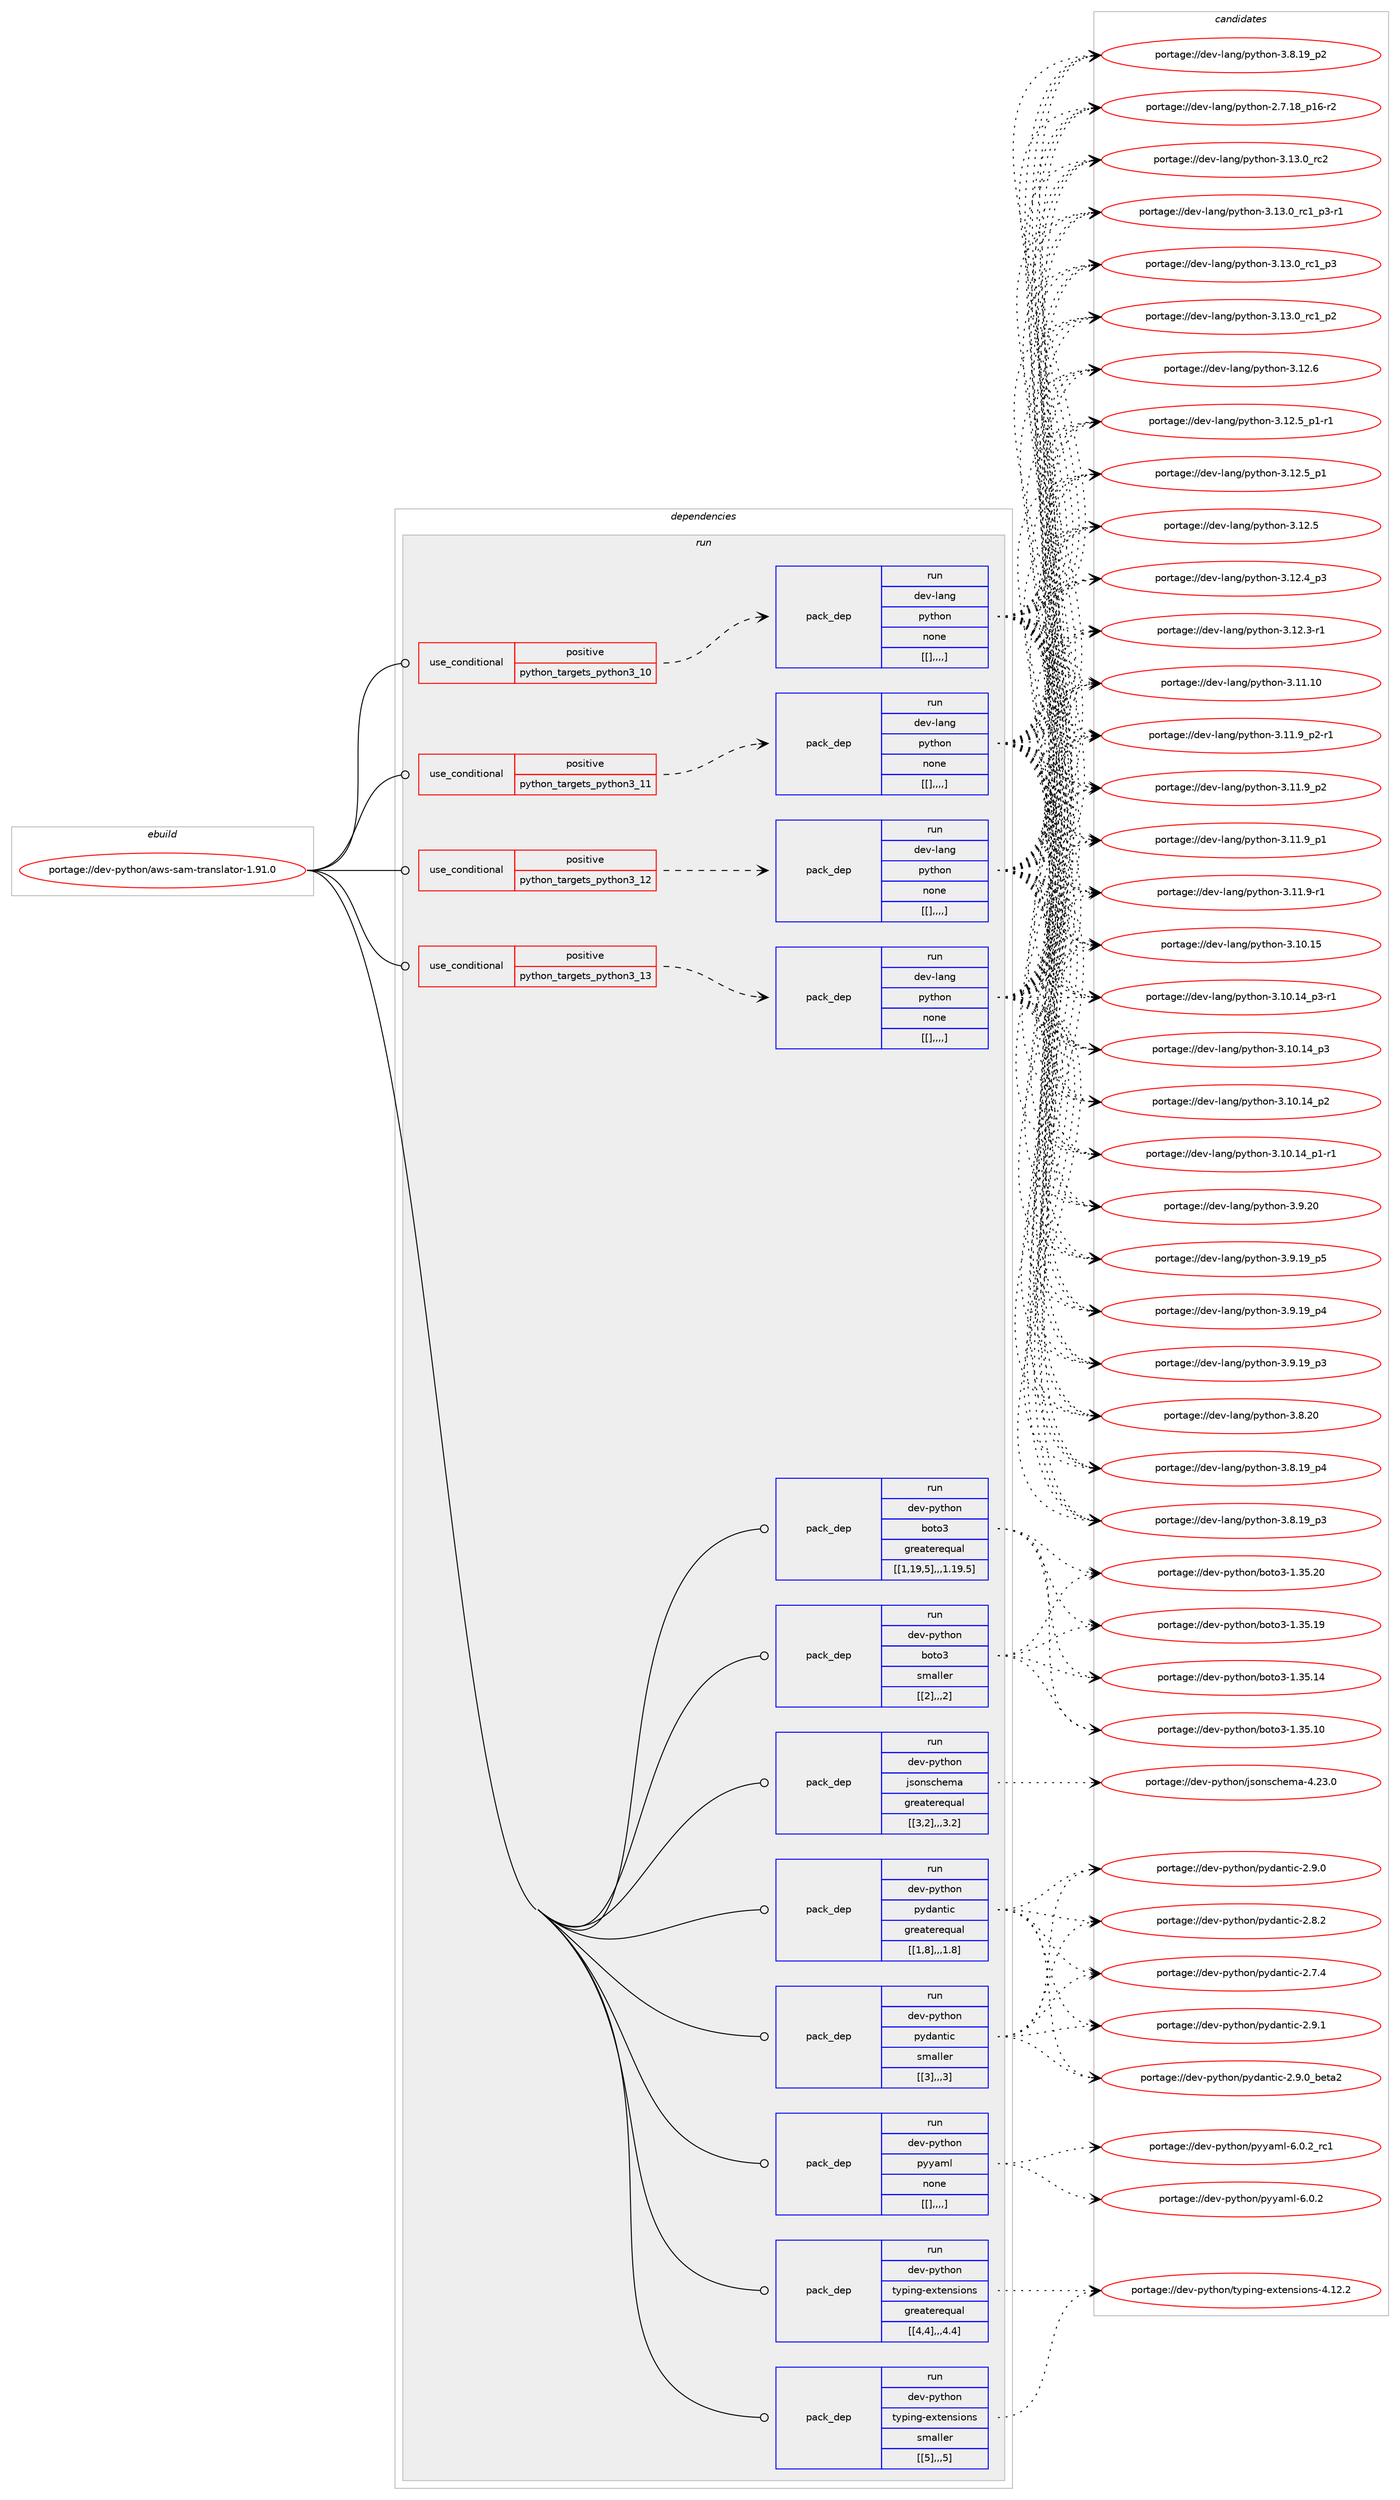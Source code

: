 digraph prolog {

# *************
# Graph options
# *************

newrank=true;
concentrate=true;
compound=true;
graph [rankdir=LR,fontname=Helvetica,fontsize=10,ranksep=1.5];#, ranksep=2.5, nodesep=0.2];
edge  [arrowhead=vee];
node  [fontname=Helvetica,fontsize=10];

# **********
# The ebuild
# **********

subgraph cluster_leftcol {
color=gray;
label=<<i>ebuild</i>>;
id [label="portage://dev-python/aws-sam-translator-1.91.0", color=red, width=4, href="../dev-python/aws-sam-translator-1.91.0.svg"];
}

# ****************
# The dependencies
# ****************

subgraph cluster_midcol {
color=gray;
label=<<i>dependencies</i>>;
subgraph cluster_compile {
fillcolor="#eeeeee";
style=filled;
label=<<i>compile</i>>;
}
subgraph cluster_compileandrun {
fillcolor="#eeeeee";
style=filled;
label=<<i>compile and run</i>>;
}
subgraph cluster_run {
fillcolor="#eeeeee";
style=filled;
label=<<i>run</i>>;
subgraph cond31750 {
dependency143404 [label=<<TABLE BORDER="0" CELLBORDER="1" CELLSPACING="0" CELLPADDING="4"><TR><TD ROWSPAN="3" CELLPADDING="10">use_conditional</TD></TR><TR><TD>positive</TD></TR><TR><TD>python_targets_python3_10</TD></TR></TABLE>>, shape=none, color=red];
subgraph pack110441 {
dependency143405 [label=<<TABLE BORDER="0" CELLBORDER="1" CELLSPACING="0" CELLPADDING="4" WIDTH="220"><TR><TD ROWSPAN="6" CELLPADDING="30">pack_dep</TD></TR><TR><TD WIDTH="110">run</TD></TR><TR><TD>dev-lang</TD></TR><TR><TD>python</TD></TR><TR><TD>none</TD></TR><TR><TD>[[],,,,]</TD></TR></TABLE>>, shape=none, color=blue];
}
dependency143404:e -> dependency143405:w [weight=20,style="dashed",arrowhead="vee"];
}
id:e -> dependency143404:w [weight=20,style="solid",arrowhead="odot"];
subgraph cond31751 {
dependency143406 [label=<<TABLE BORDER="0" CELLBORDER="1" CELLSPACING="0" CELLPADDING="4"><TR><TD ROWSPAN="3" CELLPADDING="10">use_conditional</TD></TR><TR><TD>positive</TD></TR><TR><TD>python_targets_python3_11</TD></TR></TABLE>>, shape=none, color=red];
subgraph pack110442 {
dependency143407 [label=<<TABLE BORDER="0" CELLBORDER="1" CELLSPACING="0" CELLPADDING="4" WIDTH="220"><TR><TD ROWSPAN="6" CELLPADDING="30">pack_dep</TD></TR><TR><TD WIDTH="110">run</TD></TR><TR><TD>dev-lang</TD></TR><TR><TD>python</TD></TR><TR><TD>none</TD></TR><TR><TD>[[],,,,]</TD></TR></TABLE>>, shape=none, color=blue];
}
dependency143406:e -> dependency143407:w [weight=20,style="dashed",arrowhead="vee"];
}
id:e -> dependency143406:w [weight=20,style="solid",arrowhead="odot"];
subgraph cond31752 {
dependency143408 [label=<<TABLE BORDER="0" CELLBORDER="1" CELLSPACING="0" CELLPADDING="4"><TR><TD ROWSPAN="3" CELLPADDING="10">use_conditional</TD></TR><TR><TD>positive</TD></TR><TR><TD>python_targets_python3_12</TD></TR></TABLE>>, shape=none, color=red];
subgraph pack110443 {
dependency143409 [label=<<TABLE BORDER="0" CELLBORDER="1" CELLSPACING="0" CELLPADDING="4" WIDTH="220"><TR><TD ROWSPAN="6" CELLPADDING="30">pack_dep</TD></TR><TR><TD WIDTH="110">run</TD></TR><TR><TD>dev-lang</TD></TR><TR><TD>python</TD></TR><TR><TD>none</TD></TR><TR><TD>[[],,,,]</TD></TR></TABLE>>, shape=none, color=blue];
}
dependency143408:e -> dependency143409:w [weight=20,style="dashed",arrowhead="vee"];
}
id:e -> dependency143408:w [weight=20,style="solid",arrowhead="odot"];
subgraph cond31753 {
dependency143410 [label=<<TABLE BORDER="0" CELLBORDER="1" CELLSPACING="0" CELLPADDING="4"><TR><TD ROWSPAN="3" CELLPADDING="10">use_conditional</TD></TR><TR><TD>positive</TD></TR><TR><TD>python_targets_python3_13</TD></TR></TABLE>>, shape=none, color=red];
subgraph pack110444 {
dependency143411 [label=<<TABLE BORDER="0" CELLBORDER="1" CELLSPACING="0" CELLPADDING="4" WIDTH="220"><TR><TD ROWSPAN="6" CELLPADDING="30">pack_dep</TD></TR><TR><TD WIDTH="110">run</TD></TR><TR><TD>dev-lang</TD></TR><TR><TD>python</TD></TR><TR><TD>none</TD></TR><TR><TD>[[],,,,]</TD></TR></TABLE>>, shape=none, color=blue];
}
dependency143410:e -> dependency143411:w [weight=20,style="dashed",arrowhead="vee"];
}
id:e -> dependency143410:w [weight=20,style="solid",arrowhead="odot"];
subgraph pack110445 {
dependency143412 [label=<<TABLE BORDER="0" CELLBORDER="1" CELLSPACING="0" CELLPADDING="4" WIDTH="220"><TR><TD ROWSPAN="6" CELLPADDING="30">pack_dep</TD></TR><TR><TD WIDTH="110">run</TD></TR><TR><TD>dev-python</TD></TR><TR><TD>boto3</TD></TR><TR><TD>greaterequal</TD></TR><TR><TD>[[1,19,5],,,1.19.5]</TD></TR></TABLE>>, shape=none, color=blue];
}
id:e -> dependency143412:w [weight=20,style="solid",arrowhead="odot"];
subgraph pack110446 {
dependency143413 [label=<<TABLE BORDER="0" CELLBORDER="1" CELLSPACING="0" CELLPADDING="4" WIDTH="220"><TR><TD ROWSPAN="6" CELLPADDING="30">pack_dep</TD></TR><TR><TD WIDTH="110">run</TD></TR><TR><TD>dev-python</TD></TR><TR><TD>boto3</TD></TR><TR><TD>smaller</TD></TR><TR><TD>[[2],,,2]</TD></TR></TABLE>>, shape=none, color=blue];
}
id:e -> dependency143413:w [weight=20,style="solid",arrowhead="odot"];
subgraph pack110447 {
dependency143414 [label=<<TABLE BORDER="0" CELLBORDER="1" CELLSPACING="0" CELLPADDING="4" WIDTH="220"><TR><TD ROWSPAN="6" CELLPADDING="30">pack_dep</TD></TR><TR><TD WIDTH="110">run</TD></TR><TR><TD>dev-python</TD></TR><TR><TD>jsonschema</TD></TR><TR><TD>greaterequal</TD></TR><TR><TD>[[3,2],,,3.2]</TD></TR></TABLE>>, shape=none, color=blue];
}
id:e -> dependency143414:w [weight=20,style="solid",arrowhead="odot"];
subgraph pack110448 {
dependency143415 [label=<<TABLE BORDER="0" CELLBORDER="1" CELLSPACING="0" CELLPADDING="4" WIDTH="220"><TR><TD ROWSPAN="6" CELLPADDING="30">pack_dep</TD></TR><TR><TD WIDTH="110">run</TD></TR><TR><TD>dev-python</TD></TR><TR><TD>pydantic</TD></TR><TR><TD>greaterequal</TD></TR><TR><TD>[[1,8],,,1.8]</TD></TR></TABLE>>, shape=none, color=blue];
}
id:e -> dependency143415:w [weight=20,style="solid",arrowhead="odot"];
subgraph pack110449 {
dependency143416 [label=<<TABLE BORDER="0" CELLBORDER="1" CELLSPACING="0" CELLPADDING="4" WIDTH="220"><TR><TD ROWSPAN="6" CELLPADDING="30">pack_dep</TD></TR><TR><TD WIDTH="110">run</TD></TR><TR><TD>dev-python</TD></TR><TR><TD>pydantic</TD></TR><TR><TD>smaller</TD></TR><TR><TD>[[3],,,3]</TD></TR></TABLE>>, shape=none, color=blue];
}
id:e -> dependency143416:w [weight=20,style="solid",arrowhead="odot"];
subgraph pack110450 {
dependency143417 [label=<<TABLE BORDER="0" CELLBORDER="1" CELLSPACING="0" CELLPADDING="4" WIDTH="220"><TR><TD ROWSPAN="6" CELLPADDING="30">pack_dep</TD></TR><TR><TD WIDTH="110">run</TD></TR><TR><TD>dev-python</TD></TR><TR><TD>pyyaml</TD></TR><TR><TD>none</TD></TR><TR><TD>[[],,,,]</TD></TR></TABLE>>, shape=none, color=blue];
}
id:e -> dependency143417:w [weight=20,style="solid",arrowhead="odot"];
subgraph pack110451 {
dependency143418 [label=<<TABLE BORDER="0" CELLBORDER="1" CELLSPACING="0" CELLPADDING="4" WIDTH="220"><TR><TD ROWSPAN="6" CELLPADDING="30">pack_dep</TD></TR><TR><TD WIDTH="110">run</TD></TR><TR><TD>dev-python</TD></TR><TR><TD>typing-extensions</TD></TR><TR><TD>greaterequal</TD></TR><TR><TD>[[4,4],,,4.4]</TD></TR></TABLE>>, shape=none, color=blue];
}
id:e -> dependency143418:w [weight=20,style="solid",arrowhead="odot"];
subgraph pack110452 {
dependency143419 [label=<<TABLE BORDER="0" CELLBORDER="1" CELLSPACING="0" CELLPADDING="4" WIDTH="220"><TR><TD ROWSPAN="6" CELLPADDING="30">pack_dep</TD></TR><TR><TD WIDTH="110">run</TD></TR><TR><TD>dev-python</TD></TR><TR><TD>typing-extensions</TD></TR><TR><TD>smaller</TD></TR><TR><TD>[[5],,,5]</TD></TR></TABLE>>, shape=none, color=blue];
}
id:e -> dependency143419:w [weight=20,style="solid",arrowhead="odot"];
}
}

# **************
# The candidates
# **************

subgraph cluster_choices {
rank=same;
color=gray;
label=<<i>candidates</i>>;

subgraph choice110441 {
color=black;
nodesep=1;
choice10010111845108971101034711212111610411111045514649514648951149950 [label="portage://dev-lang/python-3.13.0_rc2", color=red, width=4,href="../dev-lang/python-3.13.0_rc2.svg"];
choice1001011184510897110103471121211161041111104551464951464895114994995112514511449 [label="portage://dev-lang/python-3.13.0_rc1_p3-r1", color=red, width=4,href="../dev-lang/python-3.13.0_rc1_p3-r1.svg"];
choice100101118451089711010347112121116104111110455146495146489511499499511251 [label="portage://dev-lang/python-3.13.0_rc1_p3", color=red, width=4,href="../dev-lang/python-3.13.0_rc1_p3.svg"];
choice100101118451089711010347112121116104111110455146495146489511499499511250 [label="portage://dev-lang/python-3.13.0_rc1_p2", color=red, width=4,href="../dev-lang/python-3.13.0_rc1_p2.svg"];
choice10010111845108971101034711212111610411111045514649504654 [label="portage://dev-lang/python-3.12.6", color=red, width=4,href="../dev-lang/python-3.12.6.svg"];
choice1001011184510897110103471121211161041111104551464950465395112494511449 [label="portage://dev-lang/python-3.12.5_p1-r1", color=red, width=4,href="../dev-lang/python-3.12.5_p1-r1.svg"];
choice100101118451089711010347112121116104111110455146495046539511249 [label="portage://dev-lang/python-3.12.5_p1", color=red, width=4,href="../dev-lang/python-3.12.5_p1.svg"];
choice10010111845108971101034711212111610411111045514649504653 [label="portage://dev-lang/python-3.12.5", color=red, width=4,href="../dev-lang/python-3.12.5.svg"];
choice100101118451089711010347112121116104111110455146495046529511251 [label="portage://dev-lang/python-3.12.4_p3", color=red, width=4,href="../dev-lang/python-3.12.4_p3.svg"];
choice100101118451089711010347112121116104111110455146495046514511449 [label="portage://dev-lang/python-3.12.3-r1", color=red, width=4,href="../dev-lang/python-3.12.3-r1.svg"];
choice1001011184510897110103471121211161041111104551464949464948 [label="portage://dev-lang/python-3.11.10", color=red, width=4,href="../dev-lang/python-3.11.10.svg"];
choice1001011184510897110103471121211161041111104551464949465795112504511449 [label="portage://dev-lang/python-3.11.9_p2-r1", color=red, width=4,href="../dev-lang/python-3.11.9_p2-r1.svg"];
choice100101118451089711010347112121116104111110455146494946579511250 [label="portage://dev-lang/python-3.11.9_p2", color=red, width=4,href="../dev-lang/python-3.11.9_p2.svg"];
choice100101118451089711010347112121116104111110455146494946579511249 [label="portage://dev-lang/python-3.11.9_p1", color=red, width=4,href="../dev-lang/python-3.11.9_p1.svg"];
choice100101118451089711010347112121116104111110455146494946574511449 [label="portage://dev-lang/python-3.11.9-r1", color=red, width=4,href="../dev-lang/python-3.11.9-r1.svg"];
choice1001011184510897110103471121211161041111104551464948464953 [label="portage://dev-lang/python-3.10.15", color=red, width=4,href="../dev-lang/python-3.10.15.svg"];
choice100101118451089711010347112121116104111110455146494846495295112514511449 [label="portage://dev-lang/python-3.10.14_p3-r1", color=red, width=4,href="../dev-lang/python-3.10.14_p3-r1.svg"];
choice10010111845108971101034711212111610411111045514649484649529511251 [label="portage://dev-lang/python-3.10.14_p3", color=red, width=4,href="../dev-lang/python-3.10.14_p3.svg"];
choice10010111845108971101034711212111610411111045514649484649529511250 [label="portage://dev-lang/python-3.10.14_p2", color=red, width=4,href="../dev-lang/python-3.10.14_p2.svg"];
choice100101118451089711010347112121116104111110455146494846495295112494511449 [label="portage://dev-lang/python-3.10.14_p1-r1", color=red, width=4,href="../dev-lang/python-3.10.14_p1-r1.svg"];
choice10010111845108971101034711212111610411111045514657465048 [label="portage://dev-lang/python-3.9.20", color=red, width=4,href="../dev-lang/python-3.9.20.svg"];
choice100101118451089711010347112121116104111110455146574649579511253 [label="portage://dev-lang/python-3.9.19_p5", color=red, width=4,href="../dev-lang/python-3.9.19_p5.svg"];
choice100101118451089711010347112121116104111110455146574649579511252 [label="portage://dev-lang/python-3.9.19_p4", color=red, width=4,href="../dev-lang/python-3.9.19_p4.svg"];
choice100101118451089711010347112121116104111110455146574649579511251 [label="portage://dev-lang/python-3.9.19_p3", color=red, width=4,href="../dev-lang/python-3.9.19_p3.svg"];
choice10010111845108971101034711212111610411111045514656465048 [label="portage://dev-lang/python-3.8.20", color=red, width=4,href="../dev-lang/python-3.8.20.svg"];
choice100101118451089711010347112121116104111110455146564649579511252 [label="portage://dev-lang/python-3.8.19_p4", color=red, width=4,href="../dev-lang/python-3.8.19_p4.svg"];
choice100101118451089711010347112121116104111110455146564649579511251 [label="portage://dev-lang/python-3.8.19_p3", color=red, width=4,href="../dev-lang/python-3.8.19_p3.svg"];
choice100101118451089711010347112121116104111110455146564649579511250 [label="portage://dev-lang/python-3.8.19_p2", color=red, width=4,href="../dev-lang/python-3.8.19_p2.svg"];
choice100101118451089711010347112121116104111110455046554649569511249544511450 [label="portage://dev-lang/python-2.7.18_p16-r2", color=red, width=4,href="../dev-lang/python-2.7.18_p16-r2.svg"];
dependency143405:e -> choice10010111845108971101034711212111610411111045514649514648951149950:w [style=dotted,weight="100"];
dependency143405:e -> choice1001011184510897110103471121211161041111104551464951464895114994995112514511449:w [style=dotted,weight="100"];
dependency143405:e -> choice100101118451089711010347112121116104111110455146495146489511499499511251:w [style=dotted,weight="100"];
dependency143405:e -> choice100101118451089711010347112121116104111110455146495146489511499499511250:w [style=dotted,weight="100"];
dependency143405:e -> choice10010111845108971101034711212111610411111045514649504654:w [style=dotted,weight="100"];
dependency143405:e -> choice1001011184510897110103471121211161041111104551464950465395112494511449:w [style=dotted,weight="100"];
dependency143405:e -> choice100101118451089711010347112121116104111110455146495046539511249:w [style=dotted,weight="100"];
dependency143405:e -> choice10010111845108971101034711212111610411111045514649504653:w [style=dotted,weight="100"];
dependency143405:e -> choice100101118451089711010347112121116104111110455146495046529511251:w [style=dotted,weight="100"];
dependency143405:e -> choice100101118451089711010347112121116104111110455146495046514511449:w [style=dotted,weight="100"];
dependency143405:e -> choice1001011184510897110103471121211161041111104551464949464948:w [style=dotted,weight="100"];
dependency143405:e -> choice1001011184510897110103471121211161041111104551464949465795112504511449:w [style=dotted,weight="100"];
dependency143405:e -> choice100101118451089711010347112121116104111110455146494946579511250:w [style=dotted,weight="100"];
dependency143405:e -> choice100101118451089711010347112121116104111110455146494946579511249:w [style=dotted,weight="100"];
dependency143405:e -> choice100101118451089711010347112121116104111110455146494946574511449:w [style=dotted,weight="100"];
dependency143405:e -> choice1001011184510897110103471121211161041111104551464948464953:w [style=dotted,weight="100"];
dependency143405:e -> choice100101118451089711010347112121116104111110455146494846495295112514511449:w [style=dotted,weight="100"];
dependency143405:e -> choice10010111845108971101034711212111610411111045514649484649529511251:w [style=dotted,weight="100"];
dependency143405:e -> choice10010111845108971101034711212111610411111045514649484649529511250:w [style=dotted,weight="100"];
dependency143405:e -> choice100101118451089711010347112121116104111110455146494846495295112494511449:w [style=dotted,weight="100"];
dependency143405:e -> choice10010111845108971101034711212111610411111045514657465048:w [style=dotted,weight="100"];
dependency143405:e -> choice100101118451089711010347112121116104111110455146574649579511253:w [style=dotted,weight="100"];
dependency143405:e -> choice100101118451089711010347112121116104111110455146574649579511252:w [style=dotted,weight="100"];
dependency143405:e -> choice100101118451089711010347112121116104111110455146574649579511251:w [style=dotted,weight="100"];
dependency143405:e -> choice10010111845108971101034711212111610411111045514656465048:w [style=dotted,weight="100"];
dependency143405:e -> choice100101118451089711010347112121116104111110455146564649579511252:w [style=dotted,weight="100"];
dependency143405:e -> choice100101118451089711010347112121116104111110455146564649579511251:w [style=dotted,weight="100"];
dependency143405:e -> choice100101118451089711010347112121116104111110455146564649579511250:w [style=dotted,weight="100"];
dependency143405:e -> choice100101118451089711010347112121116104111110455046554649569511249544511450:w [style=dotted,weight="100"];
}
subgraph choice110442 {
color=black;
nodesep=1;
choice10010111845108971101034711212111610411111045514649514648951149950 [label="portage://dev-lang/python-3.13.0_rc2", color=red, width=4,href="../dev-lang/python-3.13.0_rc2.svg"];
choice1001011184510897110103471121211161041111104551464951464895114994995112514511449 [label="portage://dev-lang/python-3.13.0_rc1_p3-r1", color=red, width=4,href="../dev-lang/python-3.13.0_rc1_p3-r1.svg"];
choice100101118451089711010347112121116104111110455146495146489511499499511251 [label="portage://dev-lang/python-3.13.0_rc1_p3", color=red, width=4,href="../dev-lang/python-3.13.0_rc1_p3.svg"];
choice100101118451089711010347112121116104111110455146495146489511499499511250 [label="portage://dev-lang/python-3.13.0_rc1_p2", color=red, width=4,href="../dev-lang/python-3.13.0_rc1_p2.svg"];
choice10010111845108971101034711212111610411111045514649504654 [label="portage://dev-lang/python-3.12.6", color=red, width=4,href="../dev-lang/python-3.12.6.svg"];
choice1001011184510897110103471121211161041111104551464950465395112494511449 [label="portage://dev-lang/python-3.12.5_p1-r1", color=red, width=4,href="../dev-lang/python-3.12.5_p1-r1.svg"];
choice100101118451089711010347112121116104111110455146495046539511249 [label="portage://dev-lang/python-3.12.5_p1", color=red, width=4,href="../dev-lang/python-3.12.5_p1.svg"];
choice10010111845108971101034711212111610411111045514649504653 [label="portage://dev-lang/python-3.12.5", color=red, width=4,href="../dev-lang/python-3.12.5.svg"];
choice100101118451089711010347112121116104111110455146495046529511251 [label="portage://dev-lang/python-3.12.4_p3", color=red, width=4,href="../dev-lang/python-3.12.4_p3.svg"];
choice100101118451089711010347112121116104111110455146495046514511449 [label="portage://dev-lang/python-3.12.3-r1", color=red, width=4,href="../dev-lang/python-3.12.3-r1.svg"];
choice1001011184510897110103471121211161041111104551464949464948 [label="portage://dev-lang/python-3.11.10", color=red, width=4,href="../dev-lang/python-3.11.10.svg"];
choice1001011184510897110103471121211161041111104551464949465795112504511449 [label="portage://dev-lang/python-3.11.9_p2-r1", color=red, width=4,href="../dev-lang/python-3.11.9_p2-r1.svg"];
choice100101118451089711010347112121116104111110455146494946579511250 [label="portage://dev-lang/python-3.11.9_p2", color=red, width=4,href="../dev-lang/python-3.11.9_p2.svg"];
choice100101118451089711010347112121116104111110455146494946579511249 [label="portage://dev-lang/python-3.11.9_p1", color=red, width=4,href="../dev-lang/python-3.11.9_p1.svg"];
choice100101118451089711010347112121116104111110455146494946574511449 [label="portage://dev-lang/python-3.11.9-r1", color=red, width=4,href="../dev-lang/python-3.11.9-r1.svg"];
choice1001011184510897110103471121211161041111104551464948464953 [label="portage://dev-lang/python-3.10.15", color=red, width=4,href="../dev-lang/python-3.10.15.svg"];
choice100101118451089711010347112121116104111110455146494846495295112514511449 [label="portage://dev-lang/python-3.10.14_p3-r1", color=red, width=4,href="../dev-lang/python-3.10.14_p3-r1.svg"];
choice10010111845108971101034711212111610411111045514649484649529511251 [label="portage://dev-lang/python-3.10.14_p3", color=red, width=4,href="../dev-lang/python-3.10.14_p3.svg"];
choice10010111845108971101034711212111610411111045514649484649529511250 [label="portage://dev-lang/python-3.10.14_p2", color=red, width=4,href="../dev-lang/python-3.10.14_p2.svg"];
choice100101118451089711010347112121116104111110455146494846495295112494511449 [label="portage://dev-lang/python-3.10.14_p1-r1", color=red, width=4,href="../dev-lang/python-3.10.14_p1-r1.svg"];
choice10010111845108971101034711212111610411111045514657465048 [label="portage://dev-lang/python-3.9.20", color=red, width=4,href="../dev-lang/python-3.9.20.svg"];
choice100101118451089711010347112121116104111110455146574649579511253 [label="portage://dev-lang/python-3.9.19_p5", color=red, width=4,href="../dev-lang/python-3.9.19_p5.svg"];
choice100101118451089711010347112121116104111110455146574649579511252 [label="portage://dev-lang/python-3.9.19_p4", color=red, width=4,href="../dev-lang/python-3.9.19_p4.svg"];
choice100101118451089711010347112121116104111110455146574649579511251 [label="portage://dev-lang/python-3.9.19_p3", color=red, width=4,href="../dev-lang/python-3.9.19_p3.svg"];
choice10010111845108971101034711212111610411111045514656465048 [label="portage://dev-lang/python-3.8.20", color=red, width=4,href="../dev-lang/python-3.8.20.svg"];
choice100101118451089711010347112121116104111110455146564649579511252 [label="portage://dev-lang/python-3.8.19_p4", color=red, width=4,href="../dev-lang/python-3.8.19_p4.svg"];
choice100101118451089711010347112121116104111110455146564649579511251 [label="portage://dev-lang/python-3.8.19_p3", color=red, width=4,href="../dev-lang/python-3.8.19_p3.svg"];
choice100101118451089711010347112121116104111110455146564649579511250 [label="portage://dev-lang/python-3.8.19_p2", color=red, width=4,href="../dev-lang/python-3.8.19_p2.svg"];
choice100101118451089711010347112121116104111110455046554649569511249544511450 [label="portage://dev-lang/python-2.7.18_p16-r2", color=red, width=4,href="../dev-lang/python-2.7.18_p16-r2.svg"];
dependency143407:e -> choice10010111845108971101034711212111610411111045514649514648951149950:w [style=dotted,weight="100"];
dependency143407:e -> choice1001011184510897110103471121211161041111104551464951464895114994995112514511449:w [style=dotted,weight="100"];
dependency143407:e -> choice100101118451089711010347112121116104111110455146495146489511499499511251:w [style=dotted,weight="100"];
dependency143407:e -> choice100101118451089711010347112121116104111110455146495146489511499499511250:w [style=dotted,weight="100"];
dependency143407:e -> choice10010111845108971101034711212111610411111045514649504654:w [style=dotted,weight="100"];
dependency143407:e -> choice1001011184510897110103471121211161041111104551464950465395112494511449:w [style=dotted,weight="100"];
dependency143407:e -> choice100101118451089711010347112121116104111110455146495046539511249:w [style=dotted,weight="100"];
dependency143407:e -> choice10010111845108971101034711212111610411111045514649504653:w [style=dotted,weight="100"];
dependency143407:e -> choice100101118451089711010347112121116104111110455146495046529511251:w [style=dotted,weight="100"];
dependency143407:e -> choice100101118451089711010347112121116104111110455146495046514511449:w [style=dotted,weight="100"];
dependency143407:e -> choice1001011184510897110103471121211161041111104551464949464948:w [style=dotted,weight="100"];
dependency143407:e -> choice1001011184510897110103471121211161041111104551464949465795112504511449:w [style=dotted,weight="100"];
dependency143407:e -> choice100101118451089711010347112121116104111110455146494946579511250:w [style=dotted,weight="100"];
dependency143407:e -> choice100101118451089711010347112121116104111110455146494946579511249:w [style=dotted,weight="100"];
dependency143407:e -> choice100101118451089711010347112121116104111110455146494946574511449:w [style=dotted,weight="100"];
dependency143407:e -> choice1001011184510897110103471121211161041111104551464948464953:w [style=dotted,weight="100"];
dependency143407:e -> choice100101118451089711010347112121116104111110455146494846495295112514511449:w [style=dotted,weight="100"];
dependency143407:e -> choice10010111845108971101034711212111610411111045514649484649529511251:w [style=dotted,weight="100"];
dependency143407:e -> choice10010111845108971101034711212111610411111045514649484649529511250:w [style=dotted,weight="100"];
dependency143407:e -> choice100101118451089711010347112121116104111110455146494846495295112494511449:w [style=dotted,weight="100"];
dependency143407:e -> choice10010111845108971101034711212111610411111045514657465048:w [style=dotted,weight="100"];
dependency143407:e -> choice100101118451089711010347112121116104111110455146574649579511253:w [style=dotted,weight="100"];
dependency143407:e -> choice100101118451089711010347112121116104111110455146574649579511252:w [style=dotted,weight="100"];
dependency143407:e -> choice100101118451089711010347112121116104111110455146574649579511251:w [style=dotted,weight="100"];
dependency143407:e -> choice10010111845108971101034711212111610411111045514656465048:w [style=dotted,weight="100"];
dependency143407:e -> choice100101118451089711010347112121116104111110455146564649579511252:w [style=dotted,weight="100"];
dependency143407:e -> choice100101118451089711010347112121116104111110455146564649579511251:w [style=dotted,weight="100"];
dependency143407:e -> choice100101118451089711010347112121116104111110455146564649579511250:w [style=dotted,weight="100"];
dependency143407:e -> choice100101118451089711010347112121116104111110455046554649569511249544511450:w [style=dotted,weight="100"];
}
subgraph choice110443 {
color=black;
nodesep=1;
choice10010111845108971101034711212111610411111045514649514648951149950 [label="portage://dev-lang/python-3.13.0_rc2", color=red, width=4,href="../dev-lang/python-3.13.0_rc2.svg"];
choice1001011184510897110103471121211161041111104551464951464895114994995112514511449 [label="portage://dev-lang/python-3.13.0_rc1_p3-r1", color=red, width=4,href="../dev-lang/python-3.13.0_rc1_p3-r1.svg"];
choice100101118451089711010347112121116104111110455146495146489511499499511251 [label="portage://dev-lang/python-3.13.0_rc1_p3", color=red, width=4,href="../dev-lang/python-3.13.0_rc1_p3.svg"];
choice100101118451089711010347112121116104111110455146495146489511499499511250 [label="portage://dev-lang/python-3.13.0_rc1_p2", color=red, width=4,href="../dev-lang/python-3.13.0_rc1_p2.svg"];
choice10010111845108971101034711212111610411111045514649504654 [label="portage://dev-lang/python-3.12.6", color=red, width=4,href="../dev-lang/python-3.12.6.svg"];
choice1001011184510897110103471121211161041111104551464950465395112494511449 [label="portage://dev-lang/python-3.12.5_p1-r1", color=red, width=4,href="../dev-lang/python-3.12.5_p1-r1.svg"];
choice100101118451089711010347112121116104111110455146495046539511249 [label="portage://dev-lang/python-3.12.5_p1", color=red, width=4,href="../dev-lang/python-3.12.5_p1.svg"];
choice10010111845108971101034711212111610411111045514649504653 [label="portage://dev-lang/python-3.12.5", color=red, width=4,href="../dev-lang/python-3.12.5.svg"];
choice100101118451089711010347112121116104111110455146495046529511251 [label="portage://dev-lang/python-3.12.4_p3", color=red, width=4,href="../dev-lang/python-3.12.4_p3.svg"];
choice100101118451089711010347112121116104111110455146495046514511449 [label="portage://dev-lang/python-3.12.3-r1", color=red, width=4,href="../dev-lang/python-3.12.3-r1.svg"];
choice1001011184510897110103471121211161041111104551464949464948 [label="portage://dev-lang/python-3.11.10", color=red, width=4,href="../dev-lang/python-3.11.10.svg"];
choice1001011184510897110103471121211161041111104551464949465795112504511449 [label="portage://dev-lang/python-3.11.9_p2-r1", color=red, width=4,href="../dev-lang/python-3.11.9_p2-r1.svg"];
choice100101118451089711010347112121116104111110455146494946579511250 [label="portage://dev-lang/python-3.11.9_p2", color=red, width=4,href="../dev-lang/python-3.11.9_p2.svg"];
choice100101118451089711010347112121116104111110455146494946579511249 [label="portage://dev-lang/python-3.11.9_p1", color=red, width=4,href="../dev-lang/python-3.11.9_p1.svg"];
choice100101118451089711010347112121116104111110455146494946574511449 [label="portage://dev-lang/python-3.11.9-r1", color=red, width=4,href="../dev-lang/python-3.11.9-r1.svg"];
choice1001011184510897110103471121211161041111104551464948464953 [label="portage://dev-lang/python-3.10.15", color=red, width=4,href="../dev-lang/python-3.10.15.svg"];
choice100101118451089711010347112121116104111110455146494846495295112514511449 [label="portage://dev-lang/python-3.10.14_p3-r1", color=red, width=4,href="../dev-lang/python-3.10.14_p3-r1.svg"];
choice10010111845108971101034711212111610411111045514649484649529511251 [label="portage://dev-lang/python-3.10.14_p3", color=red, width=4,href="../dev-lang/python-3.10.14_p3.svg"];
choice10010111845108971101034711212111610411111045514649484649529511250 [label="portage://dev-lang/python-3.10.14_p2", color=red, width=4,href="../dev-lang/python-3.10.14_p2.svg"];
choice100101118451089711010347112121116104111110455146494846495295112494511449 [label="portage://dev-lang/python-3.10.14_p1-r1", color=red, width=4,href="../dev-lang/python-3.10.14_p1-r1.svg"];
choice10010111845108971101034711212111610411111045514657465048 [label="portage://dev-lang/python-3.9.20", color=red, width=4,href="../dev-lang/python-3.9.20.svg"];
choice100101118451089711010347112121116104111110455146574649579511253 [label="portage://dev-lang/python-3.9.19_p5", color=red, width=4,href="../dev-lang/python-3.9.19_p5.svg"];
choice100101118451089711010347112121116104111110455146574649579511252 [label="portage://dev-lang/python-3.9.19_p4", color=red, width=4,href="../dev-lang/python-3.9.19_p4.svg"];
choice100101118451089711010347112121116104111110455146574649579511251 [label="portage://dev-lang/python-3.9.19_p3", color=red, width=4,href="../dev-lang/python-3.9.19_p3.svg"];
choice10010111845108971101034711212111610411111045514656465048 [label="portage://dev-lang/python-3.8.20", color=red, width=4,href="../dev-lang/python-3.8.20.svg"];
choice100101118451089711010347112121116104111110455146564649579511252 [label="portage://dev-lang/python-3.8.19_p4", color=red, width=4,href="../dev-lang/python-3.8.19_p4.svg"];
choice100101118451089711010347112121116104111110455146564649579511251 [label="portage://dev-lang/python-3.8.19_p3", color=red, width=4,href="../dev-lang/python-3.8.19_p3.svg"];
choice100101118451089711010347112121116104111110455146564649579511250 [label="portage://dev-lang/python-3.8.19_p2", color=red, width=4,href="../dev-lang/python-3.8.19_p2.svg"];
choice100101118451089711010347112121116104111110455046554649569511249544511450 [label="portage://dev-lang/python-2.7.18_p16-r2", color=red, width=4,href="../dev-lang/python-2.7.18_p16-r2.svg"];
dependency143409:e -> choice10010111845108971101034711212111610411111045514649514648951149950:w [style=dotted,weight="100"];
dependency143409:e -> choice1001011184510897110103471121211161041111104551464951464895114994995112514511449:w [style=dotted,weight="100"];
dependency143409:e -> choice100101118451089711010347112121116104111110455146495146489511499499511251:w [style=dotted,weight="100"];
dependency143409:e -> choice100101118451089711010347112121116104111110455146495146489511499499511250:w [style=dotted,weight="100"];
dependency143409:e -> choice10010111845108971101034711212111610411111045514649504654:w [style=dotted,weight="100"];
dependency143409:e -> choice1001011184510897110103471121211161041111104551464950465395112494511449:w [style=dotted,weight="100"];
dependency143409:e -> choice100101118451089711010347112121116104111110455146495046539511249:w [style=dotted,weight="100"];
dependency143409:e -> choice10010111845108971101034711212111610411111045514649504653:w [style=dotted,weight="100"];
dependency143409:e -> choice100101118451089711010347112121116104111110455146495046529511251:w [style=dotted,weight="100"];
dependency143409:e -> choice100101118451089711010347112121116104111110455146495046514511449:w [style=dotted,weight="100"];
dependency143409:e -> choice1001011184510897110103471121211161041111104551464949464948:w [style=dotted,weight="100"];
dependency143409:e -> choice1001011184510897110103471121211161041111104551464949465795112504511449:w [style=dotted,weight="100"];
dependency143409:e -> choice100101118451089711010347112121116104111110455146494946579511250:w [style=dotted,weight="100"];
dependency143409:e -> choice100101118451089711010347112121116104111110455146494946579511249:w [style=dotted,weight="100"];
dependency143409:e -> choice100101118451089711010347112121116104111110455146494946574511449:w [style=dotted,weight="100"];
dependency143409:e -> choice1001011184510897110103471121211161041111104551464948464953:w [style=dotted,weight="100"];
dependency143409:e -> choice100101118451089711010347112121116104111110455146494846495295112514511449:w [style=dotted,weight="100"];
dependency143409:e -> choice10010111845108971101034711212111610411111045514649484649529511251:w [style=dotted,weight="100"];
dependency143409:e -> choice10010111845108971101034711212111610411111045514649484649529511250:w [style=dotted,weight="100"];
dependency143409:e -> choice100101118451089711010347112121116104111110455146494846495295112494511449:w [style=dotted,weight="100"];
dependency143409:e -> choice10010111845108971101034711212111610411111045514657465048:w [style=dotted,weight="100"];
dependency143409:e -> choice100101118451089711010347112121116104111110455146574649579511253:w [style=dotted,weight="100"];
dependency143409:e -> choice100101118451089711010347112121116104111110455146574649579511252:w [style=dotted,weight="100"];
dependency143409:e -> choice100101118451089711010347112121116104111110455146574649579511251:w [style=dotted,weight="100"];
dependency143409:e -> choice10010111845108971101034711212111610411111045514656465048:w [style=dotted,weight="100"];
dependency143409:e -> choice100101118451089711010347112121116104111110455146564649579511252:w [style=dotted,weight="100"];
dependency143409:e -> choice100101118451089711010347112121116104111110455146564649579511251:w [style=dotted,weight="100"];
dependency143409:e -> choice100101118451089711010347112121116104111110455146564649579511250:w [style=dotted,weight="100"];
dependency143409:e -> choice100101118451089711010347112121116104111110455046554649569511249544511450:w [style=dotted,weight="100"];
}
subgraph choice110444 {
color=black;
nodesep=1;
choice10010111845108971101034711212111610411111045514649514648951149950 [label="portage://dev-lang/python-3.13.0_rc2", color=red, width=4,href="../dev-lang/python-3.13.0_rc2.svg"];
choice1001011184510897110103471121211161041111104551464951464895114994995112514511449 [label="portage://dev-lang/python-3.13.0_rc1_p3-r1", color=red, width=4,href="../dev-lang/python-3.13.0_rc1_p3-r1.svg"];
choice100101118451089711010347112121116104111110455146495146489511499499511251 [label="portage://dev-lang/python-3.13.0_rc1_p3", color=red, width=4,href="../dev-lang/python-3.13.0_rc1_p3.svg"];
choice100101118451089711010347112121116104111110455146495146489511499499511250 [label="portage://dev-lang/python-3.13.0_rc1_p2", color=red, width=4,href="../dev-lang/python-3.13.0_rc1_p2.svg"];
choice10010111845108971101034711212111610411111045514649504654 [label="portage://dev-lang/python-3.12.6", color=red, width=4,href="../dev-lang/python-3.12.6.svg"];
choice1001011184510897110103471121211161041111104551464950465395112494511449 [label="portage://dev-lang/python-3.12.5_p1-r1", color=red, width=4,href="../dev-lang/python-3.12.5_p1-r1.svg"];
choice100101118451089711010347112121116104111110455146495046539511249 [label="portage://dev-lang/python-3.12.5_p1", color=red, width=4,href="../dev-lang/python-3.12.5_p1.svg"];
choice10010111845108971101034711212111610411111045514649504653 [label="portage://dev-lang/python-3.12.5", color=red, width=4,href="../dev-lang/python-3.12.5.svg"];
choice100101118451089711010347112121116104111110455146495046529511251 [label="portage://dev-lang/python-3.12.4_p3", color=red, width=4,href="../dev-lang/python-3.12.4_p3.svg"];
choice100101118451089711010347112121116104111110455146495046514511449 [label="portage://dev-lang/python-3.12.3-r1", color=red, width=4,href="../dev-lang/python-3.12.3-r1.svg"];
choice1001011184510897110103471121211161041111104551464949464948 [label="portage://dev-lang/python-3.11.10", color=red, width=4,href="../dev-lang/python-3.11.10.svg"];
choice1001011184510897110103471121211161041111104551464949465795112504511449 [label="portage://dev-lang/python-3.11.9_p2-r1", color=red, width=4,href="../dev-lang/python-3.11.9_p2-r1.svg"];
choice100101118451089711010347112121116104111110455146494946579511250 [label="portage://dev-lang/python-3.11.9_p2", color=red, width=4,href="../dev-lang/python-3.11.9_p2.svg"];
choice100101118451089711010347112121116104111110455146494946579511249 [label="portage://dev-lang/python-3.11.9_p1", color=red, width=4,href="../dev-lang/python-3.11.9_p1.svg"];
choice100101118451089711010347112121116104111110455146494946574511449 [label="portage://dev-lang/python-3.11.9-r1", color=red, width=4,href="../dev-lang/python-3.11.9-r1.svg"];
choice1001011184510897110103471121211161041111104551464948464953 [label="portage://dev-lang/python-3.10.15", color=red, width=4,href="../dev-lang/python-3.10.15.svg"];
choice100101118451089711010347112121116104111110455146494846495295112514511449 [label="portage://dev-lang/python-3.10.14_p3-r1", color=red, width=4,href="../dev-lang/python-3.10.14_p3-r1.svg"];
choice10010111845108971101034711212111610411111045514649484649529511251 [label="portage://dev-lang/python-3.10.14_p3", color=red, width=4,href="../dev-lang/python-3.10.14_p3.svg"];
choice10010111845108971101034711212111610411111045514649484649529511250 [label="portage://dev-lang/python-3.10.14_p2", color=red, width=4,href="../dev-lang/python-3.10.14_p2.svg"];
choice100101118451089711010347112121116104111110455146494846495295112494511449 [label="portage://dev-lang/python-3.10.14_p1-r1", color=red, width=4,href="../dev-lang/python-3.10.14_p1-r1.svg"];
choice10010111845108971101034711212111610411111045514657465048 [label="portage://dev-lang/python-3.9.20", color=red, width=4,href="../dev-lang/python-3.9.20.svg"];
choice100101118451089711010347112121116104111110455146574649579511253 [label="portage://dev-lang/python-3.9.19_p5", color=red, width=4,href="../dev-lang/python-3.9.19_p5.svg"];
choice100101118451089711010347112121116104111110455146574649579511252 [label="portage://dev-lang/python-3.9.19_p4", color=red, width=4,href="../dev-lang/python-3.9.19_p4.svg"];
choice100101118451089711010347112121116104111110455146574649579511251 [label="portage://dev-lang/python-3.9.19_p3", color=red, width=4,href="../dev-lang/python-3.9.19_p3.svg"];
choice10010111845108971101034711212111610411111045514656465048 [label="portage://dev-lang/python-3.8.20", color=red, width=4,href="../dev-lang/python-3.8.20.svg"];
choice100101118451089711010347112121116104111110455146564649579511252 [label="portage://dev-lang/python-3.8.19_p4", color=red, width=4,href="../dev-lang/python-3.8.19_p4.svg"];
choice100101118451089711010347112121116104111110455146564649579511251 [label="portage://dev-lang/python-3.8.19_p3", color=red, width=4,href="../dev-lang/python-3.8.19_p3.svg"];
choice100101118451089711010347112121116104111110455146564649579511250 [label="portage://dev-lang/python-3.8.19_p2", color=red, width=4,href="../dev-lang/python-3.8.19_p2.svg"];
choice100101118451089711010347112121116104111110455046554649569511249544511450 [label="portage://dev-lang/python-2.7.18_p16-r2", color=red, width=4,href="../dev-lang/python-2.7.18_p16-r2.svg"];
dependency143411:e -> choice10010111845108971101034711212111610411111045514649514648951149950:w [style=dotted,weight="100"];
dependency143411:e -> choice1001011184510897110103471121211161041111104551464951464895114994995112514511449:w [style=dotted,weight="100"];
dependency143411:e -> choice100101118451089711010347112121116104111110455146495146489511499499511251:w [style=dotted,weight="100"];
dependency143411:e -> choice100101118451089711010347112121116104111110455146495146489511499499511250:w [style=dotted,weight="100"];
dependency143411:e -> choice10010111845108971101034711212111610411111045514649504654:w [style=dotted,weight="100"];
dependency143411:e -> choice1001011184510897110103471121211161041111104551464950465395112494511449:w [style=dotted,weight="100"];
dependency143411:e -> choice100101118451089711010347112121116104111110455146495046539511249:w [style=dotted,weight="100"];
dependency143411:e -> choice10010111845108971101034711212111610411111045514649504653:w [style=dotted,weight="100"];
dependency143411:e -> choice100101118451089711010347112121116104111110455146495046529511251:w [style=dotted,weight="100"];
dependency143411:e -> choice100101118451089711010347112121116104111110455146495046514511449:w [style=dotted,weight="100"];
dependency143411:e -> choice1001011184510897110103471121211161041111104551464949464948:w [style=dotted,weight="100"];
dependency143411:e -> choice1001011184510897110103471121211161041111104551464949465795112504511449:w [style=dotted,weight="100"];
dependency143411:e -> choice100101118451089711010347112121116104111110455146494946579511250:w [style=dotted,weight="100"];
dependency143411:e -> choice100101118451089711010347112121116104111110455146494946579511249:w [style=dotted,weight="100"];
dependency143411:e -> choice100101118451089711010347112121116104111110455146494946574511449:w [style=dotted,weight="100"];
dependency143411:e -> choice1001011184510897110103471121211161041111104551464948464953:w [style=dotted,weight="100"];
dependency143411:e -> choice100101118451089711010347112121116104111110455146494846495295112514511449:w [style=dotted,weight="100"];
dependency143411:e -> choice10010111845108971101034711212111610411111045514649484649529511251:w [style=dotted,weight="100"];
dependency143411:e -> choice10010111845108971101034711212111610411111045514649484649529511250:w [style=dotted,weight="100"];
dependency143411:e -> choice100101118451089711010347112121116104111110455146494846495295112494511449:w [style=dotted,weight="100"];
dependency143411:e -> choice10010111845108971101034711212111610411111045514657465048:w [style=dotted,weight="100"];
dependency143411:e -> choice100101118451089711010347112121116104111110455146574649579511253:w [style=dotted,weight="100"];
dependency143411:e -> choice100101118451089711010347112121116104111110455146574649579511252:w [style=dotted,weight="100"];
dependency143411:e -> choice100101118451089711010347112121116104111110455146574649579511251:w [style=dotted,weight="100"];
dependency143411:e -> choice10010111845108971101034711212111610411111045514656465048:w [style=dotted,weight="100"];
dependency143411:e -> choice100101118451089711010347112121116104111110455146564649579511252:w [style=dotted,weight="100"];
dependency143411:e -> choice100101118451089711010347112121116104111110455146564649579511251:w [style=dotted,weight="100"];
dependency143411:e -> choice100101118451089711010347112121116104111110455146564649579511250:w [style=dotted,weight="100"];
dependency143411:e -> choice100101118451089711010347112121116104111110455046554649569511249544511450:w [style=dotted,weight="100"];
}
subgraph choice110445 {
color=black;
nodesep=1;
choice100101118451121211161041111104798111116111514549465153465048 [label="portage://dev-python/boto3-1.35.20", color=red, width=4,href="../dev-python/boto3-1.35.20.svg"];
choice100101118451121211161041111104798111116111514549465153464957 [label="portage://dev-python/boto3-1.35.19", color=red, width=4,href="../dev-python/boto3-1.35.19.svg"];
choice100101118451121211161041111104798111116111514549465153464952 [label="portage://dev-python/boto3-1.35.14", color=red, width=4,href="../dev-python/boto3-1.35.14.svg"];
choice100101118451121211161041111104798111116111514549465153464948 [label="portage://dev-python/boto3-1.35.10", color=red, width=4,href="../dev-python/boto3-1.35.10.svg"];
dependency143412:e -> choice100101118451121211161041111104798111116111514549465153465048:w [style=dotted,weight="100"];
dependency143412:e -> choice100101118451121211161041111104798111116111514549465153464957:w [style=dotted,weight="100"];
dependency143412:e -> choice100101118451121211161041111104798111116111514549465153464952:w [style=dotted,weight="100"];
dependency143412:e -> choice100101118451121211161041111104798111116111514549465153464948:w [style=dotted,weight="100"];
}
subgraph choice110446 {
color=black;
nodesep=1;
choice100101118451121211161041111104798111116111514549465153465048 [label="portage://dev-python/boto3-1.35.20", color=red, width=4,href="../dev-python/boto3-1.35.20.svg"];
choice100101118451121211161041111104798111116111514549465153464957 [label="portage://dev-python/boto3-1.35.19", color=red, width=4,href="../dev-python/boto3-1.35.19.svg"];
choice100101118451121211161041111104798111116111514549465153464952 [label="portage://dev-python/boto3-1.35.14", color=red, width=4,href="../dev-python/boto3-1.35.14.svg"];
choice100101118451121211161041111104798111116111514549465153464948 [label="portage://dev-python/boto3-1.35.10", color=red, width=4,href="../dev-python/boto3-1.35.10.svg"];
dependency143413:e -> choice100101118451121211161041111104798111116111514549465153465048:w [style=dotted,weight="100"];
dependency143413:e -> choice100101118451121211161041111104798111116111514549465153464957:w [style=dotted,weight="100"];
dependency143413:e -> choice100101118451121211161041111104798111116111514549465153464952:w [style=dotted,weight="100"];
dependency143413:e -> choice100101118451121211161041111104798111116111514549465153464948:w [style=dotted,weight="100"];
}
subgraph choice110447 {
color=black;
nodesep=1;
choice1001011184511212111610411111047106115111110115991041011099745524650514648 [label="portage://dev-python/jsonschema-4.23.0", color=red, width=4,href="../dev-python/jsonschema-4.23.0.svg"];
dependency143414:e -> choice1001011184511212111610411111047106115111110115991041011099745524650514648:w [style=dotted,weight="100"];
}
subgraph choice110448 {
color=black;
nodesep=1;
choice10010111845112121116104111110471121211009711011610599455046574649 [label="portage://dev-python/pydantic-2.9.1", color=red, width=4,href="../dev-python/pydantic-2.9.1.svg"];
choice1001011184511212111610411111047112121100971101161059945504657464895981011169750 [label="portage://dev-python/pydantic-2.9.0_beta2", color=red, width=4,href="../dev-python/pydantic-2.9.0_beta2.svg"];
choice10010111845112121116104111110471121211009711011610599455046574648 [label="portage://dev-python/pydantic-2.9.0", color=red, width=4,href="../dev-python/pydantic-2.9.0.svg"];
choice10010111845112121116104111110471121211009711011610599455046564650 [label="portage://dev-python/pydantic-2.8.2", color=red, width=4,href="../dev-python/pydantic-2.8.2.svg"];
choice10010111845112121116104111110471121211009711011610599455046554652 [label="portage://dev-python/pydantic-2.7.4", color=red, width=4,href="../dev-python/pydantic-2.7.4.svg"];
dependency143415:e -> choice10010111845112121116104111110471121211009711011610599455046574649:w [style=dotted,weight="100"];
dependency143415:e -> choice1001011184511212111610411111047112121100971101161059945504657464895981011169750:w [style=dotted,weight="100"];
dependency143415:e -> choice10010111845112121116104111110471121211009711011610599455046574648:w [style=dotted,weight="100"];
dependency143415:e -> choice10010111845112121116104111110471121211009711011610599455046564650:w [style=dotted,weight="100"];
dependency143415:e -> choice10010111845112121116104111110471121211009711011610599455046554652:w [style=dotted,weight="100"];
}
subgraph choice110449 {
color=black;
nodesep=1;
choice10010111845112121116104111110471121211009711011610599455046574649 [label="portage://dev-python/pydantic-2.9.1", color=red, width=4,href="../dev-python/pydantic-2.9.1.svg"];
choice1001011184511212111610411111047112121100971101161059945504657464895981011169750 [label="portage://dev-python/pydantic-2.9.0_beta2", color=red, width=4,href="../dev-python/pydantic-2.9.0_beta2.svg"];
choice10010111845112121116104111110471121211009711011610599455046574648 [label="portage://dev-python/pydantic-2.9.0", color=red, width=4,href="../dev-python/pydantic-2.9.0.svg"];
choice10010111845112121116104111110471121211009711011610599455046564650 [label="portage://dev-python/pydantic-2.8.2", color=red, width=4,href="../dev-python/pydantic-2.8.2.svg"];
choice10010111845112121116104111110471121211009711011610599455046554652 [label="portage://dev-python/pydantic-2.7.4", color=red, width=4,href="../dev-python/pydantic-2.7.4.svg"];
dependency143416:e -> choice10010111845112121116104111110471121211009711011610599455046574649:w [style=dotted,weight="100"];
dependency143416:e -> choice1001011184511212111610411111047112121100971101161059945504657464895981011169750:w [style=dotted,weight="100"];
dependency143416:e -> choice10010111845112121116104111110471121211009711011610599455046574648:w [style=dotted,weight="100"];
dependency143416:e -> choice10010111845112121116104111110471121211009711011610599455046564650:w [style=dotted,weight="100"];
dependency143416:e -> choice10010111845112121116104111110471121211009711011610599455046554652:w [style=dotted,weight="100"];
}
subgraph choice110450 {
color=black;
nodesep=1;
choice100101118451121211161041111104711212112197109108455446484650951149949 [label="portage://dev-python/pyyaml-6.0.2_rc1", color=red, width=4,href="../dev-python/pyyaml-6.0.2_rc1.svg"];
choice100101118451121211161041111104711212112197109108455446484650 [label="portage://dev-python/pyyaml-6.0.2", color=red, width=4,href="../dev-python/pyyaml-6.0.2.svg"];
dependency143417:e -> choice100101118451121211161041111104711212112197109108455446484650951149949:w [style=dotted,weight="100"];
dependency143417:e -> choice100101118451121211161041111104711212112197109108455446484650:w [style=dotted,weight="100"];
}
subgraph choice110451 {
color=black;
nodesep=1;
choice10010111845112121116104111110471161211121051101034510112011610111011510511111011545524649504650 [label="portage://dev-python/typing-extensions-4.12.2", color=red, width=4,href="../dev-python/typing-extensions-4.12.2.svg"];
dependency143418:e -> choice10010111845112121116104111110471161211121051101034510112011610111011510511111011545524649504650:w [style=dotted,weight="100"];
}
subgraph choice110452 {
color=black;
nodesep=1;
choice10010111845112121116104111110471161211121051101034510112011610111011510511111011545524649504650 [label="portage://dev-python/typing-extensions-4.12.2", color=red, width=4,href="../dev-python/typing-extensions-4.12.2.svg"];
dependency143419:e -> choice10010111845112121116104111110471161211121051101034510112011610111011510511111011545524649504650:w [style=dotted,weight="100"];
}
}

}
